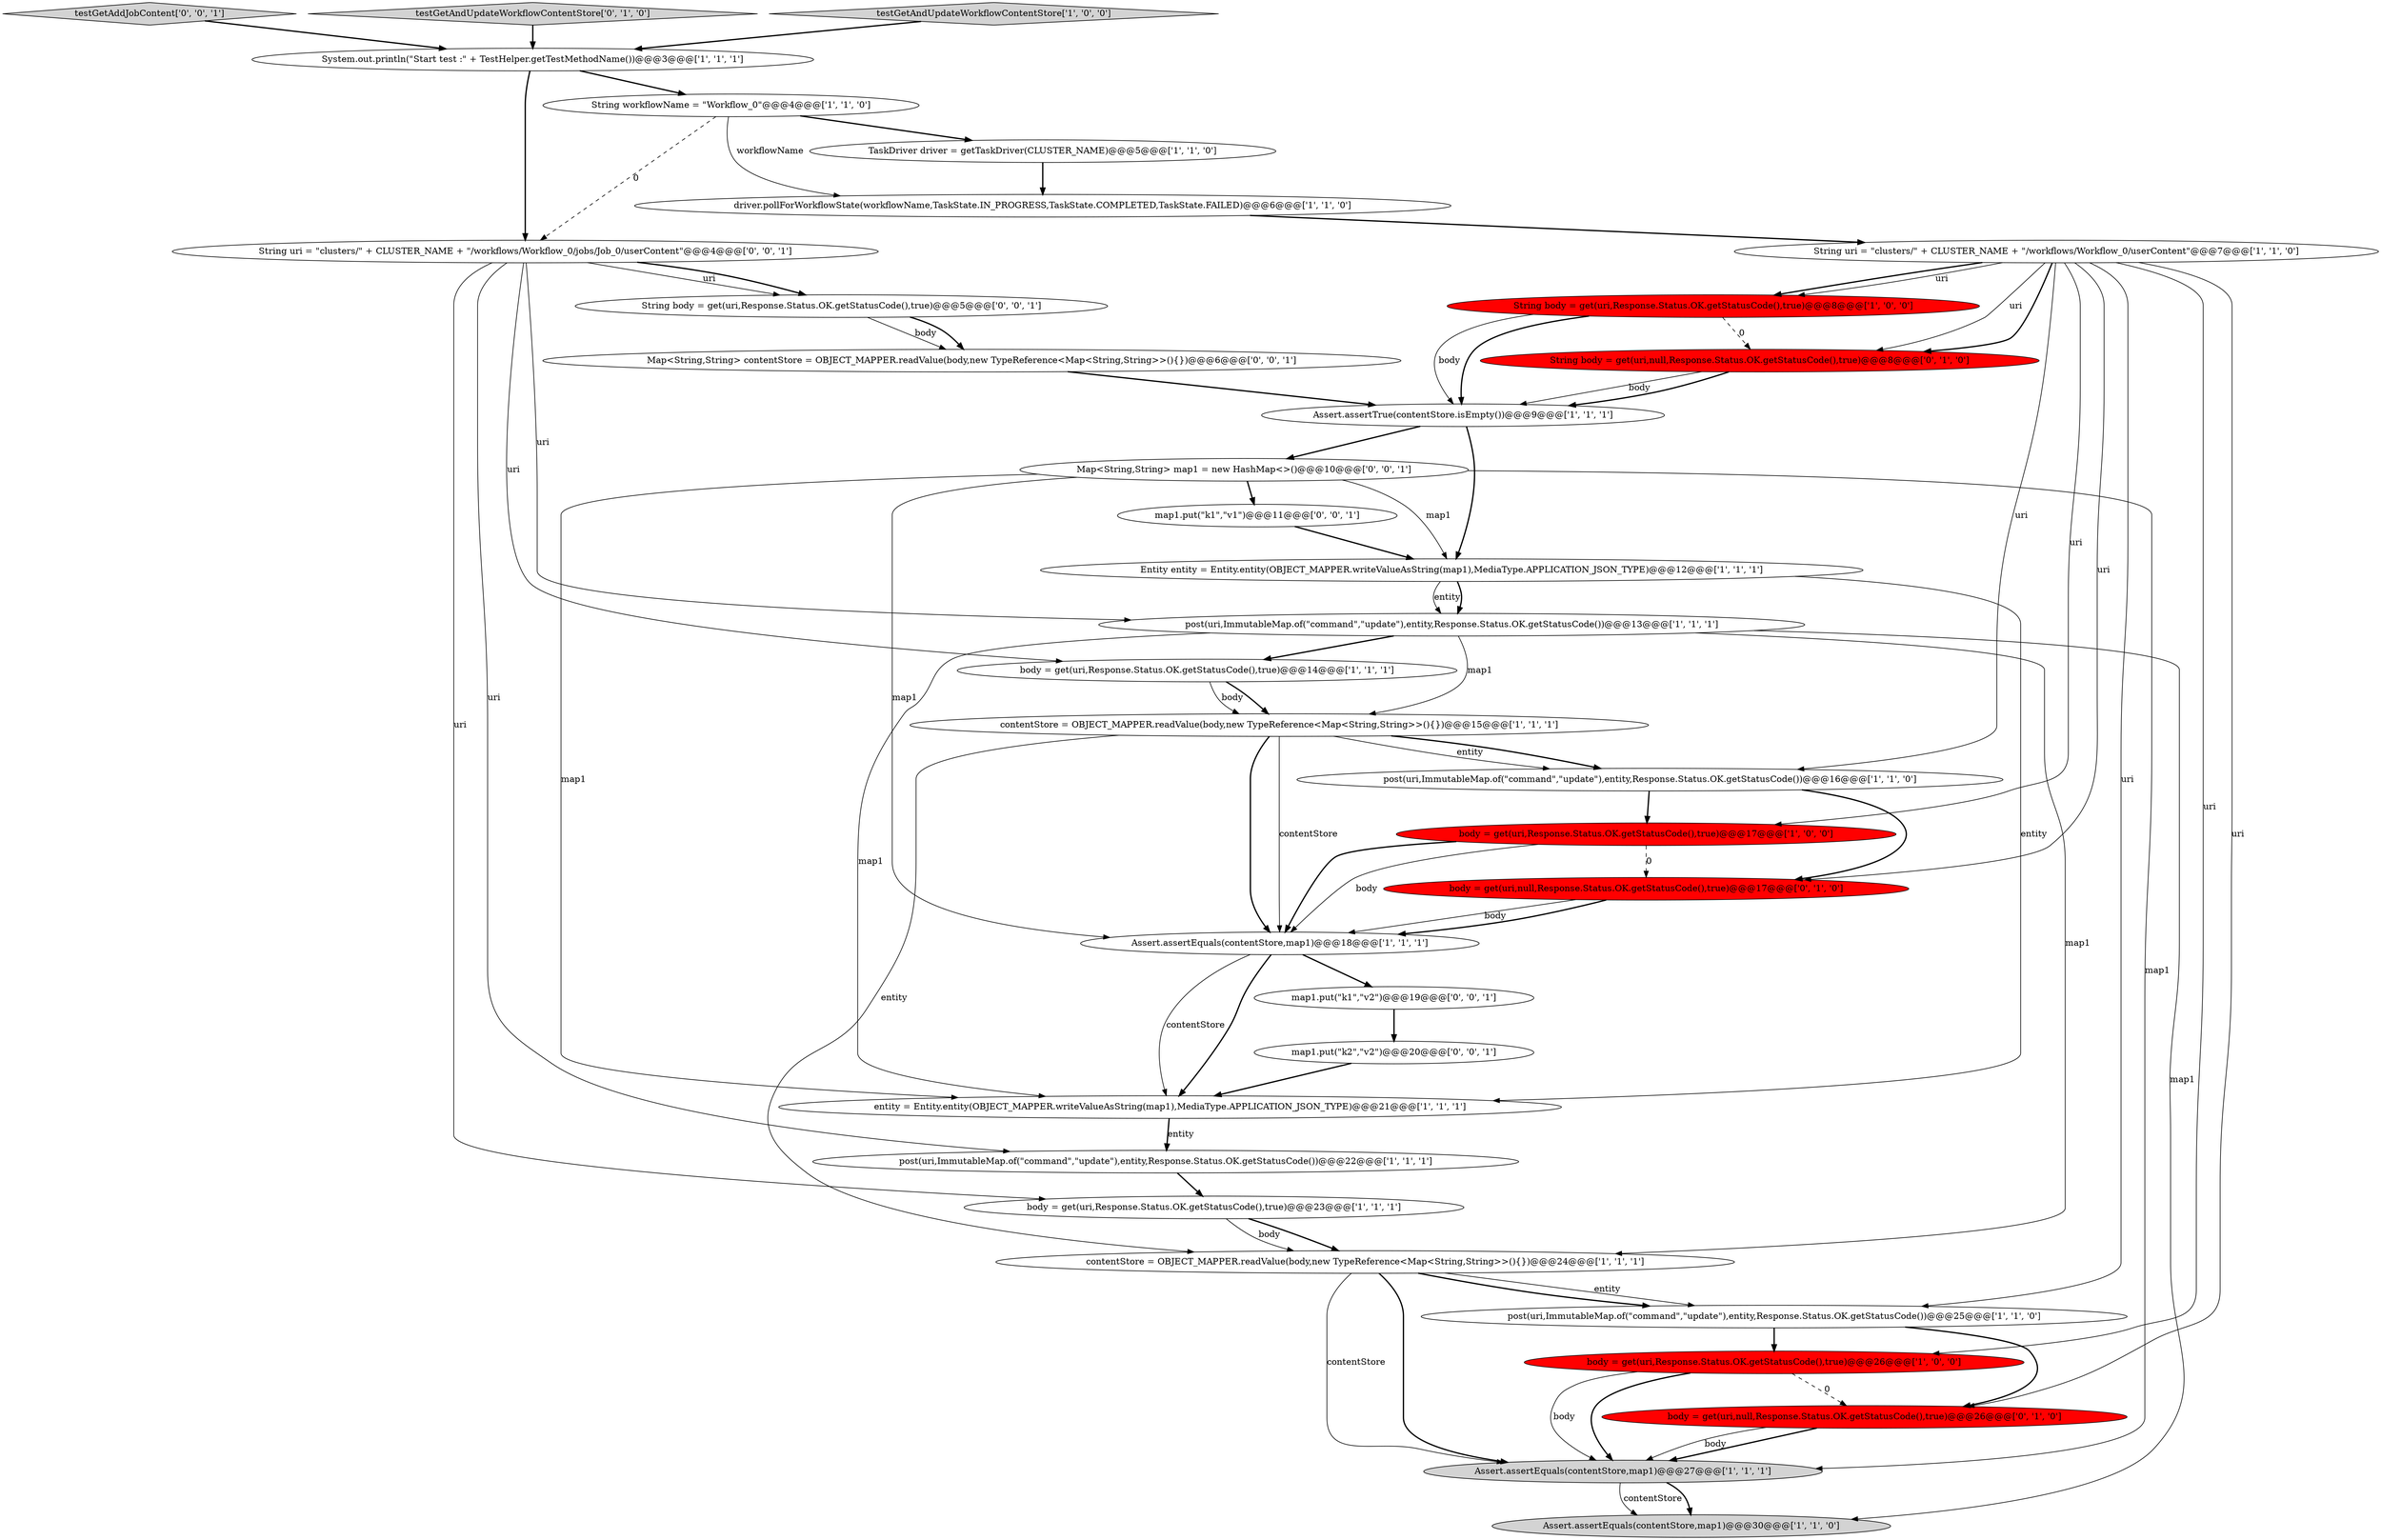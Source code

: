 digraph {
30 [style = filled, label = "map1.put(\"k1\",\"v1\")@@@11@@@['0', '0', '1']", fillcolor = white, shape = ellipse image = "AAA0AAABBB3BBB"];
20 [style = filled, label = "Entity entity = Entity.entity(OBJECT_MAPPER.writeValueAsString(map1),MediaType.APPLICATION_JSON_TYPE)@@@12@@@['1', '1', '1']", fillcolor = white, shape = ellipse image = "AAA0AAABBB1BBB"];
9 [style = filled, label = "Assert.assertEquals(contentStore,map1)@@@18@@@['1', '1', '1']", fillcolor = white, shape = ellipse image = "AAA0AAABBB1BBB"];
27 [style = filled, label = "Map<String,String> contentStore = OBJECT_MAPPER.readValue(body,new TypeReference<Map<String,String>>(){})@@@6@@@['0', '0', '1']", fillcolor = white, shape = ellipse image = "AAA0AAABBB3BBB"];
6 [style = filled, label = "Assert.assertEquals(contentStore,map1)@@@30@@@['1', '1', '0']", fillcolor = lightgray, shape = ellipse image = "AAA0AAABBB1BBB"];
24 [style = filled, label = "body = get(uri,null,Response.Status.OK.getStatusCode(),true)@@@26@@@['0', '1', '0']", fillcolor = red, shape = ellipse image = "AAA1AAABBB2BBB"];
5 [style = filled, label = "entity = Entity.entity(OBJECT_MAPPER.writeValueAsString(map1),MediaType.APPLICATION_JSON_TYPE)@@@21@@@['1', '1', '1']", fillcolor = white, shape = ellipse image = "AAA0AAABBB1BBB"];
0 [style = filled, label = "String uri = \"clusters/\" + CLUSTER_NAME + \"/workflows/Workflow_0/userContent\"@@@7@@@['1', '1', '0']", fillcolor = white, shape = ellipse image = "AAA0AAABBB1BBB"];
32 [style = filled, label = "testGetAddJobContent['0', '0', '1']", fillcolor = lightgray, shape = diamond image = "AAA0AAABBB3BBB"];
11 [style = filled, label = "body = get(uri,Response.Status.OK.getStatusCode(),true)@@@17@@@['1', '0', '0']", fillcolor = red, shape = ellipse image = "AAA1AAABBB1BBB"];
26 [style = filled, label = "testGetAndUpdateWorkflowContentStore['0', '1', '0']", fillcolor = lightgray, shape = diamond image = "AAA0AAABBB2BBB"];
18 [style = filled, label = "post(uri,ImmutableMap.of(\"command\",\"update\"),entity,Response.Status.OK.getStatusCode())@@@22@@@['1', '1', '1']", fillcolor = white, shape = ellipse image = "AAA0AAABBB1BBB"];
1 [style = filled, label = "String workflowName = \"Workflow_0\"@@@4@@@['1', '1', '0']", fillcolor = white, shape = ellipse image = "AAA0AAABBB1BBB"];
33 [style = filled, label = "map1.put(\"k1\",\"v2\")@@@19@@@['0', '0', '1']", fillcolor = white, shape = ellipse image = "AAA0AAABBB3BBB"];
23 [style = filled, label = "String body = get(uri,null,Response.Status.OK.getStatusCode(),true)@@@8@@@['0', '1', '0']", fillcolor = red, shape = ellipse image = "AAA1AAABBB2BBB"];
19 [style = filled, label = "Assert.assertTrue(contentStore.isEmpty())@@@9@@@['1', '1', '1']", fillcolor = white, shape = ellipse image = "AAA0AAABBB1BBB"];
4 [style = filled, label = "post(uri,ImmutableMap.of(\"command\",\"update\"),entity,Response.Status.OK.getStatusCode())@@@13@@@['1', '1', '1']", fillcolor = white, shape = ellipse image = "AAA0AAABBB1BBB"];
22 [style = filled, label = "post(uri,ImmutableMap.of(\"command\",\"update\"),entity,Response.Status.OK.getStatusCode())@@@16@@@['1', '1', '0']", fillcolor = white, shape = ellipse image = "AAA0AAABBB1BBB"];
3 [style = filled, label = "Assert.assertEquals(contentStore,map1)@@@27@@@['1', '1', '1']", fillcolor = lightgray, shape = ellipse image = "AAA0AAABBB1BBB"];
28 [style = filled, label = "String uri = \"clusters/\" + CLUSTER_NAME + \"/workflows/Workflow_0/jobs/Job_0/userContent\"@@@4@@@['0', '0', '1']", fillcolor = white, shape = ellipse image = "AAA0AAABBB3BBB"];
14 [style = filled, label = "testGetAndUpdateWorkflowContentStore['1', '0', '0']", fillcolor = lightgray, shape = diamond image = "AAA0AAABBB1BBB"];
7 [style = filled, label = "post(uri,ImmutableMap.of(\"command\",\"update\"),entity,Response.Status.OK.getStatusCode())@@@25@@@['1', '1', '0']", fillcolor = white, shape = ellipse image = "AAA0AAABBB1BBB"];
8 [style = filled, label = "driver.pollForWorkflowState(workflowName,TaskState.IN_PROGRESS,TaskState.COMPLETED,TaskState.FAILED)@@@6@@@['1', '1', '0']", fillcolor = white, shape = ellipse image = "AAA0AAABBB1BBB"];
15 [style = filled, label = "System.out.println(\"Start test :\" + TestHelper.getTestMethodName())@@@3@@@['1', '1', '1']", fillcolor = white, shape = ellipse image = "AAA0AAABBB1BBB"];
12 [style = filled, label = "body = get(uri,Response.Status.OK.getStatusCode(),true)@@@23@@@['1', '1', '1']", fillcolor = white, shape = ellipse image = "AAA0AAABBB1BBB"];
13 [style = filled, label = "body = get(uri,Response.Status.OK.getStatusCode(),true)@@@14@@@['1', '1', '1']", fillcolor = white, shape = ellipse image = "AAA0AAABBB1BBB"];
17 [style = filled, label = "String body = get(uri,Response.Status.OK.getStatusCode(),true)@@@8@@@['1', '0', '0']", fillcolor = red, shape = ellipse image = "AAA1AAABBB1BBB"];
25 [style = filled, label = "body = get(uri,null,Response.Status.OK.getStatusCode(),true)@@@17@@@['0', '1', '0']", fillcolor = red, shape = ellipse image = "AAA1AAABBB2BBB"];
16 [style = filled, label = "TaskDriver driver = getTaskDriver(CLUSTER_NAME)@@@5@@@['1', '1', '0']", fillcolor = white, shape = ellipse image = "AAA0AAABBB1BBB"];
10 [style = filled, label = "body = get(uri,Response.Status.OK.getStatusCode(),true)@@@26@@@['1', '0', '0']", fillcolor = red, shape = ellipse image = "AAA1AAABBB1BBB"];
21 [style = filled, label = "contentStore = OBJECT_MAPPER.readValue(body,new TypeReference<Map<String,String>>(){})@@@15@@@['1', '1', '1']", fillcolor = white, shape = ellipse image = "AAA0AAABBB1BBB"];
31 [style = filled, label = "map1.put(\"k2\",\"v2\")@@@20@@@['0', '0', '1']", fillcolor = white, shape = ellipse image = "AAA0AAABBB3BBB"];
2 [style = filled, label = "contentStore = OBJECT_MAPPER.readValue(body,new TypeReference<Map<String,String>>(){})@@@24@@@['1', '1', '1']", fillcolor = white, shape = ellipse image = "AAA0AAABBB1BBB"];
29 [style = filled, label = "Map<String,String> map1 = new HashMap<>()@@@10@@@['0', '0', '1']", fillcolor = white, shape = ellipse image = "AAA0AAABBB3BBB"];
34 [style = filled, label = "String body = get(uri,Response.Status.OK.getStatusCode(),true)@@@5@@@['0', '0', '1']", fillcolor = white, shape = ellipse image = "AAA0AAABBB3BBB"];
2->7 [style = solid, label="entity"];
29->30 [style = bold, label=""];
30->20 [style = bold, label=""];
11->9 [style = bold, label=""];
5->18 [style = solid, label="entity"];
11->9 [style = solid, label="body"];
0->24 [style = solid, label="uri"];
8->0 [style = bold, label=""];
12->2 [style = bold, label=""];
0->25 [style = solid, label="uri"];
29->20 [style = solid, label="map1"];
13->21 [style = solid, label="body"];
26->15 [style = bold, label=""];
0->11 [style = solid, label="uri"];
9->5 [style = bold, label=""];
28->18 [style = solid, label="uri"];
27->19 [style = bold, label=""];
10->24 [style = dashed, label="0"];
34->27 [style = solid, label="body"];
22->25 [style = bold, label=""];
3->6 [style = solid, label="contentStore"];
9->33 [style = bold, label=""];
0->17 [style = bold, label=""];
20->4 [style = solid, label="entity"];
19->20 [style = bold, label=""];
31->5 [style = bold, label=""];
18->12 [style = bold, label=""];
20->5 [style = solid, label="entity"];
23->19 [style = solid, label="body"];
25->9 [style = solid, label="body"];
4->6 [style = solid, label="map1"];
12->2 [style = solid, label="body"];
7->24 [style = bold, label=""];
21->9 [style = bold, label=""];
0->23 [style = bold, label=""];
21->22 [style = bold, label=""];
1->16 [style = bold, label=""];
21->2 [style = solid, label="entity"];
0->17 [style = solid, label="uri"];
10->3 [style = solid, label="body"];
0->22 [style = solid, label="uri"];
28->13 [style = solid, label="uri"];
14->15 [style = bold, label=""];
17->23 [style = dashed, label="0"];
0->10 [style = solid, label="uri"];
24->3 [style = bold, label=""];
22->11 [style = bold, label=""];
29->9 [style = solid, label="map1"];
21->22 [style = solid, label="entity"];
16->8 [style = bold, label=""];
19->29 [style = bold, label=""];
2->3 [style = bold, label=""];
4->13 [style = bold, label=""];
25->9 [style = bold, label=""];
3->6 [style = bold, label=""];
5->18 [style = bold, label=""];
1->28 [style = dashed, label="0"];
28->34 [style = solid, label="uri"];
24->3 [style = solid, label="body"];
15->28 [style = bold, label=""];
29->3 [style = solid, label="map1"];
23->19 [style = bold, label=""];
11->25 [style = dashed, label="0"];
21->9 [style = solid, label="contentStore"];
0->7 [style = solid, label="uri"];
15->1 [style = bold, label=""];
4->5 [style = solid, label="map1"];
28->34 [style = bold, label=""];
7->10 [style = bold, label=""];
1->8 [style = solid, label="workflowName"];
4->21 [style = solid, label="map1"];
4->2 [style = solid, label="map1"];
10->3 [style = bold, label=""];
28->12 [style = solid, label="uri"];
28->4 [style = solid, label="uri"];
17->19 [style = bold, label=""];
20->4 [style = bold, label=""];
2->3 [style = solid, label="contentStore"];
0->23 [style = solid, label="uri"];
29->5 [style = solid, label="map1"];
9->5 [style = solid, label="contentStore"];
32->15 [style = bold, label=""];
33->31 [style = bold, label=""];
2->7 [style = bold, label=""];
13->21 [style = bold, label=""];
17->19 [style = solid, label="body"];
34->27 [style = bold, label=""];
}
